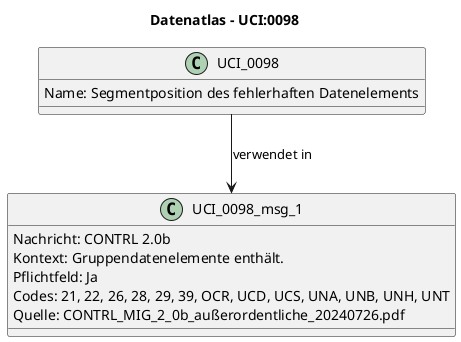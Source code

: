 @startuml
title Datenatlas – UCI:0098
class UCI_0098 {
  Name: Segmentposition des fehlerhaften Datenelements
}
class UCI_0098_msg_1 {
  Nachricht: CONTRL 2.0b
  Kontext: Gruppendatenelemente enthält.
  Pflichtfeld: Ja
  Codes: 21, 22, 26, 28, 29, 39, OCR, UCD, UCS, UNA, UNB, UNH, UNT
  Quelle: CONTRL_MIG_2_0b_außerordentliche_20240726.pdf
}
UCI_0098 --> UCI_0098_msg_1 : verwendet in
@enduml